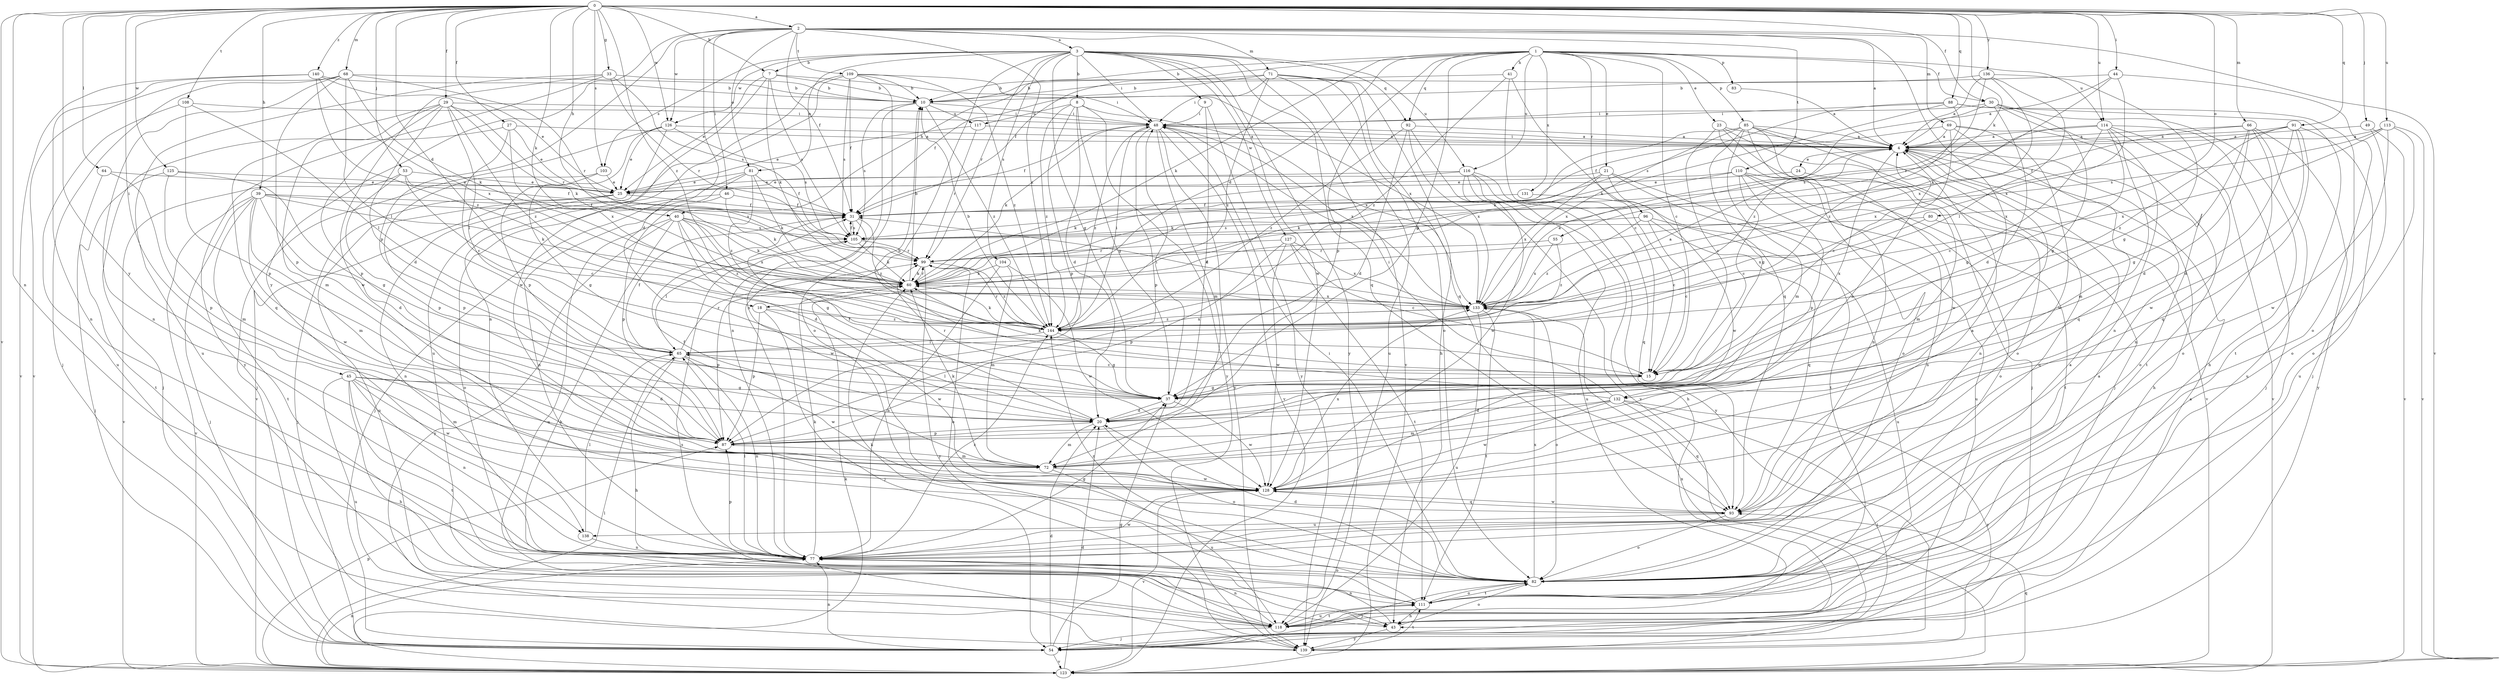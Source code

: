 strict digraph  {
0;
1;
2;
3;
4;
7;
8;
9;
10;
15;
18;
20;
21;
23;
24;
25;
27;
29;
30;
31;
33;
37;
39;
40;
41;
43;
44;
45;
46;
48;
49;
53;
54;
55;
60;
64;
65;
66;
68;
69;
71;
72;
77;
80;
81;
82;
83;
85;
87;
88;
91;
92;
93;
96;
99;
103;
104;
105;
108;
109;
110;
111;
113;
114;
116;
117;
118;
123;
125;
126;
127;
128;
131;
132;
133;
136;
138;
139;
140;
144;
0 -> 2  [label=a];
0 -> 7  [label=b];
0 -> 18  [label=d];
0 -> 27  [label=f];
0 -> 29  [label=f];
0 -> 30  [label=f];
0 -> 33  [label=g];
0 -> 39  [label=h];
0 -> 40  [label=h];
0 -> 44  [label=i];
0 -> 45  [label=i];
0 -> 49  [label=j];
0 -> 53  [label=j];
0 -> 55  [label=k];
0 -> 60  [label=k];
0 -> 64  [label=l];
0 -> 66  [label=m];
0 -> 68  [label=m];
0 -> 77  [label=n];
0 -> 80  [label=o];
0 -> 88  [label=q];
0 -> 91  [label=q];
0 -> 103  [label=s];
0 -> 108  [label=t];
0 -> 113  [label=u];
0 -> 114  [label=u];
0 -> 123  [label=v];
0 -> 125  [label=w];
0 -> 126  [label=w];
0 -> 136  [label=y];
0 -> 138  [label=y];
0 -> 140  [label=z];
0 -> 144  [label=z];
1 -> 15  [label=c];
1 -> 18  [label=d];
1 -> 21  [label=e];
1 -> 23  [label=e];
1 -> 30  [label=f];
1 -> 31  [label=f];
1 -> 37  [label=g];
1 -> 40  [label=h];
1 -> 41  [label=h];
1 -> 60  [label=k];
1 -> 83  [label=p];
1 -> 85  [label=p];
1 -> 87  [label=p];
1 -> 92  [label=q];
1 -> 96  [label=r];
1 -> 114  [label=u];
1 -> 116  [label=u];
1 -> 131  [label=x];
2 -> 3  [label=a];
2 -> 4  [label=a];
2 -> 20  [label=d];
2 -> 31  [label=f];
2 -> 46  [label=i];
2 -> 69  [label=m];
2 -> 71  [label=m];
2 -> 81  [label=o];
2 -> 87  [label=p];
2 -> 109  [label=t];
2 -> 110  [label=t];
2 -> 123  [label=v];
2 -> 126  [label=w];
2 -> 132  [label=x];
2 -> 138  [label=y];
2 -> 144  [label=z];
3 -> 7  [label=b];
3 -> 8  [label=b];
3 -> 9  [label=b];
3 -> 37  [label=g];
3 -> 48  [label=i];
3 -> 77  [label=n];
3 -> 81  [label=o];
3 -> 92  [label=q];
3 -> 93  [label=q];
3 -> 99  [label=r];
3 -> 103  [label=s];
3 -> 104  [label=s];
3 -> 116  [label=u];
3 -> 123  [label=v];
3 -> 126  [label=w];
3 -> 127  [label=w];
3 -> 128  [label=w];
3 -> 139  [label=y];
4 -> 24  [label=e];
4 -> 43  [label=h];
4 -> 48  [label=i];
4 -> 77  [label=n];
4 -> 82  [label=o];
4 -> 132  [label=x];
7 -> 10  [label=b];
7 -> 25  [label=e];
7 -> 48  [label=i];
7 -> 60  [label=k];
7 -> 105  [label=s];
7 -> 128  [label=w];
8 -> 20  [label=d];
8 -> 37  [label=g];
8 -> 87  [label=p];
8 -> 117  [label=u];
8 -> 133  [label=x];
8 -> 139  [label=y];
8 -> 144  [label=z];
9 -> 20  [label=d];
9 -> 48  [label=i];
9 -> 139  [label=y];
10 -> 48  [label=i];
10 -> 77  [label=n];
10 -> 105  [label=s];
10 -> 117  [label=u];
10 -> 144  [label=z];
15 -> 37  [label=g];
15 -> 60  [label=k];
18 -> 54  [label=j];
18 -> 87  [label=p];
18 -> 128  [label=w];
18 -> 144  [label=z];
20 -> 31  [label=f];
20 -> 72  [label=m];
20 -> 82  [label=o];
20 -> 87  [label=p];
21 -> 25  [label=e];
21 -> 60  [label=k];
21 -> 111  [label=t];
21 -> 118  [label=u];
21 -> 128  [label=w];
21 -> 133  [label=x];
23 -> 4  [label=a];
23 -> 15  [label=c];
23 -> 54  [label=j];
23 -> 82  [label=o];
23 -> 123  [label=v];
24 -> 25  [label=e];
24 -> 72  [label=m];
25 -> 31  [label=f];
25 -> 54  [label=j];
25 -> 77  [label=n];
25 -> 118  [label=u];
27 -> 4  [label=a];
27 -> 15  [label=c];
27 -> 25  [label=e];
27 -> 54  [label=j];
27 -> 133  [label=x];
29 -> 20  [label=d];
29 -> 48  [label=i];
29 -> 60  [label=k];
29 -> 65  [label=l];
29 -> 72  [label=m];
29 -> 87  [label=p];
29 -> 93  [label=q];
29 -> 99  [label=r];
29 -> 144  [label=z];
30 -> 20  [label=d];
30 -> 37  [label=g];
30 -> 43  [label=h];
30 -> 48  [label=i];
30 -> 77  [label=n];
30 -> 144  [label=z];
31 -> 105  [label=s];
31 -> 128  [label=w];
31 -> 144  [label=z];
33 -> 10  [label=b];
33 -> 99  [label=r];
33 -> 105  [label=s];
33 -> 118  [label=u];
33 -> 128  [label=w];
33 -> 139  [label=y];
37 -> 20  [label=d];
37 -> 48  [label=i];
37 -> 65  [label=l];
37 -> 99  [label=r];
37 -> 128  [label=w];
39 -> 20  [label=d];
39 -> 31  [label=f];
39 -> 54  [label=j];
39 -> 60  [label=k];
39 -> 72  [label=m];
39 -> 105  [label=s];
39 -> 111  [label=t];
39 -> 123  [label=v];
39 -> 128  [label=w];
40 -> 20  [label=d];
40 -> 37  [label=g];
40 -> 43  [label=h];
40 -> 60  [label=k];
40 -> 105  [label=s];
40 -> 118  [label=u];
40 -> 133  [label=x];
40 -> 139  [label=y];
40 -> 144  [label=z];
41 -> 10  [label=b];
41 -> 15  [label=c];
41 -> 93  [label=q];
41 -> 144  [label=z];
43 -> 77  [label=n];
43 -> 82  [label=o];
43 -> 139  [label=y];
44 -> 4  [label=a];
44 -> 10  [label=b];
44 -> 60  [label=k];
44 -> 82  [label=o];
44 -> 133  [label=x];
45 -> 20  [label=d];
45 -> 37  [label=g];
45 -> 43  [label=h];
45 -> 72  [label=m];
45 -> 77  [label=n];
45 -> 111  [label=t];
45 -> 118  [label=u];
45 -> 128  [label=w];
46 -> 31  [label=f];
46 -> 60  [label=k];
46 -> 82  [label=o];
46 -> 87  [label=p];
48 -> 4  [label=a];
48 -> 31  [label=f];
48 -> 60  [label=k];
48 -> 72  [label=m];
48 -> 87  [label=p];
48 -> 123  [label=v];
48 -> 133  [label=x];
48 -> 139  [label=y];
48 -> 144  [label=z];
49 -> 4  [label=a];
49 -> 82  [label=o];
49 -> 123  [label=v];
53 -> 15  [label=c];
53 -> 25  [label=e];
53 -> 31  [label=f];
53 -> 87  [label=p];
53 -> 123  [label=v];
54 -> 4  [label=a];
54 -> 20  [label=d];
54 -> 37  [label=g];
54 -> 77  [label=n];
54 -> 123  [label=v];
55 -> 99  [label=r];
55 -> 133  [label=x];
55 -> 144  [label=z];
60 -> 10  [label=b];
60 -> 87  [label=p];
60 -> 99  [label=r];
60 -> 133  [label=x];
64 -> 25  [label=e];
64 -> 54  [label=j];
64 -> 87  [label=p];
65 -> 15  [label=c];
65 -> 31  [label=f];
65 -> 43  [label=h];
65 -> 77  [label=n];
65 -> 99  [label=r];
65 -> 128  [label=w];
66 -> 4  [label=a];
66 -> 20  [label=d];
66 -> 31  [label=f];
66 -> 37  [label=g];
66 -> 82  [label=o];
66 -> 118  [label=u];
66 -> 139  [label=y];
68 -> 10  [label=b];
68 -> 54  [label=j];
68 -> 60  [label=k];
68 -> 65  [label=l];
68 -> 77  [label=n];
68 -> 87  [label=p];
68 -> 99  [label=r];
68 -> 123  [label=v];
69 -> 4  [label=a];
69 -> 15  [label=c];
69 -> 31  [label=f];
69 -> 93  [label=q];
69 -> 111  [label=t];
69 -> 128  [label=w];
71 -> 10  [label=b];
71 -> 31  [label=f];
71 -> 43  [label=h];
71 -> 48  [label=i];
71 -> 82  [label=o];
71 -> 93  [label=q];
71 -> 118  [label=u];
71 -> 144  [label=z];
72 -> 31  [label=f];
72 -> 60  [label=k];
72 -> 118  [label=u];
72 -> 128  [label=w];
77 -> 37  [label=g];
77 -> 60  [label=k];
77 -> 65  [label=l];
77 -> 82  [label=o];
77 -> 87  [label=p];
77 -> 128  [label=w];
77 -> 144  [label=z];
80 -> 93  [label=q];
80 -> 105  [label=s];
80 -> 133  [label=x];
81 -> 25  [label=e];
81 -> 31  [label=f];
81 -> 54  [label=j];
81 -> 60  [label=k];
81 -> 77  [label=n];
81 -> 144  [label=z];
82 -> 4  [label=a];
82 -> 20  [label=d];
82 -> 48  [label=i];
82 -> 54  [label=j];
82 -> 111  [label=t];
82 -> 133  [label=x];
82 -> 144  [label=z];
83 -> 4  [label=a];
85 -> 4  [label=a];
85 -> 37  [label=g];
85 -> 54  [label=j];
85 -> 60  [label=k];
85 -> 72  [label=m];
85 -> 77  [label=n];
85 -> 82  [label=o];
85 -> 128  [label=w];
85 -> 133  [label=x];
87 -> 4  [label=a];
87 -> 72  [label=m];
88 -> 48  [label=i];
88 -> 54  [label=j];
88 -> 60  [label=k];
88 -> 105  [label=s];
88 -> 111  [label=t];
88 -> 144  [label=z];
91 -> 4  [label=a];
91 -> 20  [label=d];
91 -> 93  [label=q];
91 -> 118  [label=u];
91 -> 128  [label=w];
91 -> 133  [label=x];
91 -> 144  [label=z];
92 -> 4  [label=a];
92 -> 20  [label=d];
92 -> 123  [label=v];
92 -> 133  [label=x];
92 -> 144  [label=z];
93 -> 4  [label=a];
93 -> 82  [label=o];
93 -> 128  [label=w];
93 -> 138  [label=u];
96 -> 15  [label=c];
96 -> 93  [label=q];
96 -> 105  [label=s];
96 -> 118  [label=u];
96 -> 144  [label=z];
99 -> 60  [label=k];
99 -> 82  [label=o];
99 -> 139  [label=y];
99 -> 144  [label=z];
103 -> 25  [label=e];
103 -> 37  [label=g];
103 -> 87  [label=p];
104 -> 60  [label=k];
104 -> 72  [label=m];
104 -> 77  [label=n];
104 -> 128  [label=w];
105 -> 31  [label=f];
105 -> 60  [label=k];
105 -> 65  [label=l];
105 -> 99  [label=r];
108 -> 48  [label=i];
108 -> 65  [label=l];
108 -> 87  [label=p];
108 -> 118  [label=u];
109 -> 10  [label=b];
109 -> 31  [label=f];
109 -> 77  [label=n];
109 -> 82  [label=o];
109 -> 105  [label=s];
109 -> 118  [label=u];
109 -> 133  [label=x];
109 -> 144  [label=z];
110 -> 15  [label=c];
110 -> 25  [label=e];
110 -> 60  [label=k];
110 -> 77  [label=n];
110 -> 82  [label=o];
110 -> 87  [label=p];
110 -> 111  [label=t];
111 -> 4  [label=a];
111 -> 43  [label=h];
111 -> 60  [label=k];
111 -> 82  [label=o];
111 -> 118  [label=u];
113 -> 4  [label=a];
113 -> 82  [label=o];
113 -> 105  [label=s];
113 -> 123  [label=v];
113 -> 128  [label=w];
113 -> 133  [label=x];
114 -> 4  [label=a];
114 -> 15  [label=c];
114 -> 37  [label=g];
114 -> 54  [label=j];
114 -> 72  [label=m];
114 -> 77  [label=n];
114 -> 105  [label=s];
114 -> 123  [label=v];
116 -> 25  [label=e];
116 -> 43  [label=h];
116 -> 60  [label=k];
116 -> 93  [label=q];
116 -> 118  [label=u];
116 -> 128  [label=w];
116 -> 139  [label=y];
117 -> 4  [label=a];
117 -> 25  [label=e];
117 -> 99  [label=r];
118 -> 54  [label=j];
118 -> 77  [label=n];
118 -> 111  [label=t];
123 -> 20  [label=d];
123 -> 60  [label=k];
123 -> 65  [label=l];
123 -> 77  [label=n];
123 -> 87  [label=p];
123 -> 93  [label=q];
125 -> 25  [label=e];
125 -> 37  [label=g];
125 -> 72  [label=m];
125 -> 111  [label=t];
126 -> 4  [label=a];
126 -> 25  [label=e];
126 -> 54  [label=j];
126 -> 87  [label=p];
126 -> 105  [label=s];
126 -> 123  [label=v];
127 -> 15  [label=c];
127 -> 87  [label=p];
127 -> 99  [label=r];
127 -> 111  [label=t];
127 -> 128  [label=w];
127 -> 133  [label=x];
128 -> 93  [label=q];
128 -> 123  [label=v];
128 -> 133  [label=x];
131 -> 15  [label=c];
131 -> 31  [label=f];
132 -> 10  [label=b];
132 -> 20  [label=d];
132 -> 48  [label=i];
132 -> 54  [label=j];
132 -> 72  [label=m];
132 -> 93  [label=q];
132 -> 128  [label=w];
132 -> 139  [label=y];
133 -> 4  [label=a];
133 -> 31  [label=f];
133 -> 82  [label=o];
133 -> 111  [label=t];
133 -> 118  [label=u];
133 -> 144  [label=z];
136 -> 4  [label=a];
136 -> 10  [label=b];
136 -> 37  [label=g];
136 -> 65  [label=l];
136 -> 99  [label=r];
136 -> 133  [label=x];
138 -> 65  [label=l];
138 -> 77  [label=n];
139 -> 105  [label=s];
139 -> 111  [label=t];
139 -> 133  [label=x];
140 -> 10  [label=b];
140 -> 25  [label=e];
140 -> 77  [label=n];
140 -> 123  [label=v];
140 -> 133  [label=x];
140 -> 144  [label=z];
144 -> 4  [label=a];
144 -> 10  [label=b];
144 -> 37  [label=g];
144 -> 48  [label=i];
144 -> 60  [label=k];
144 -> 65  [label=l];
144 -> 99  [label=r];
144 -> 133  [label=x];
}
